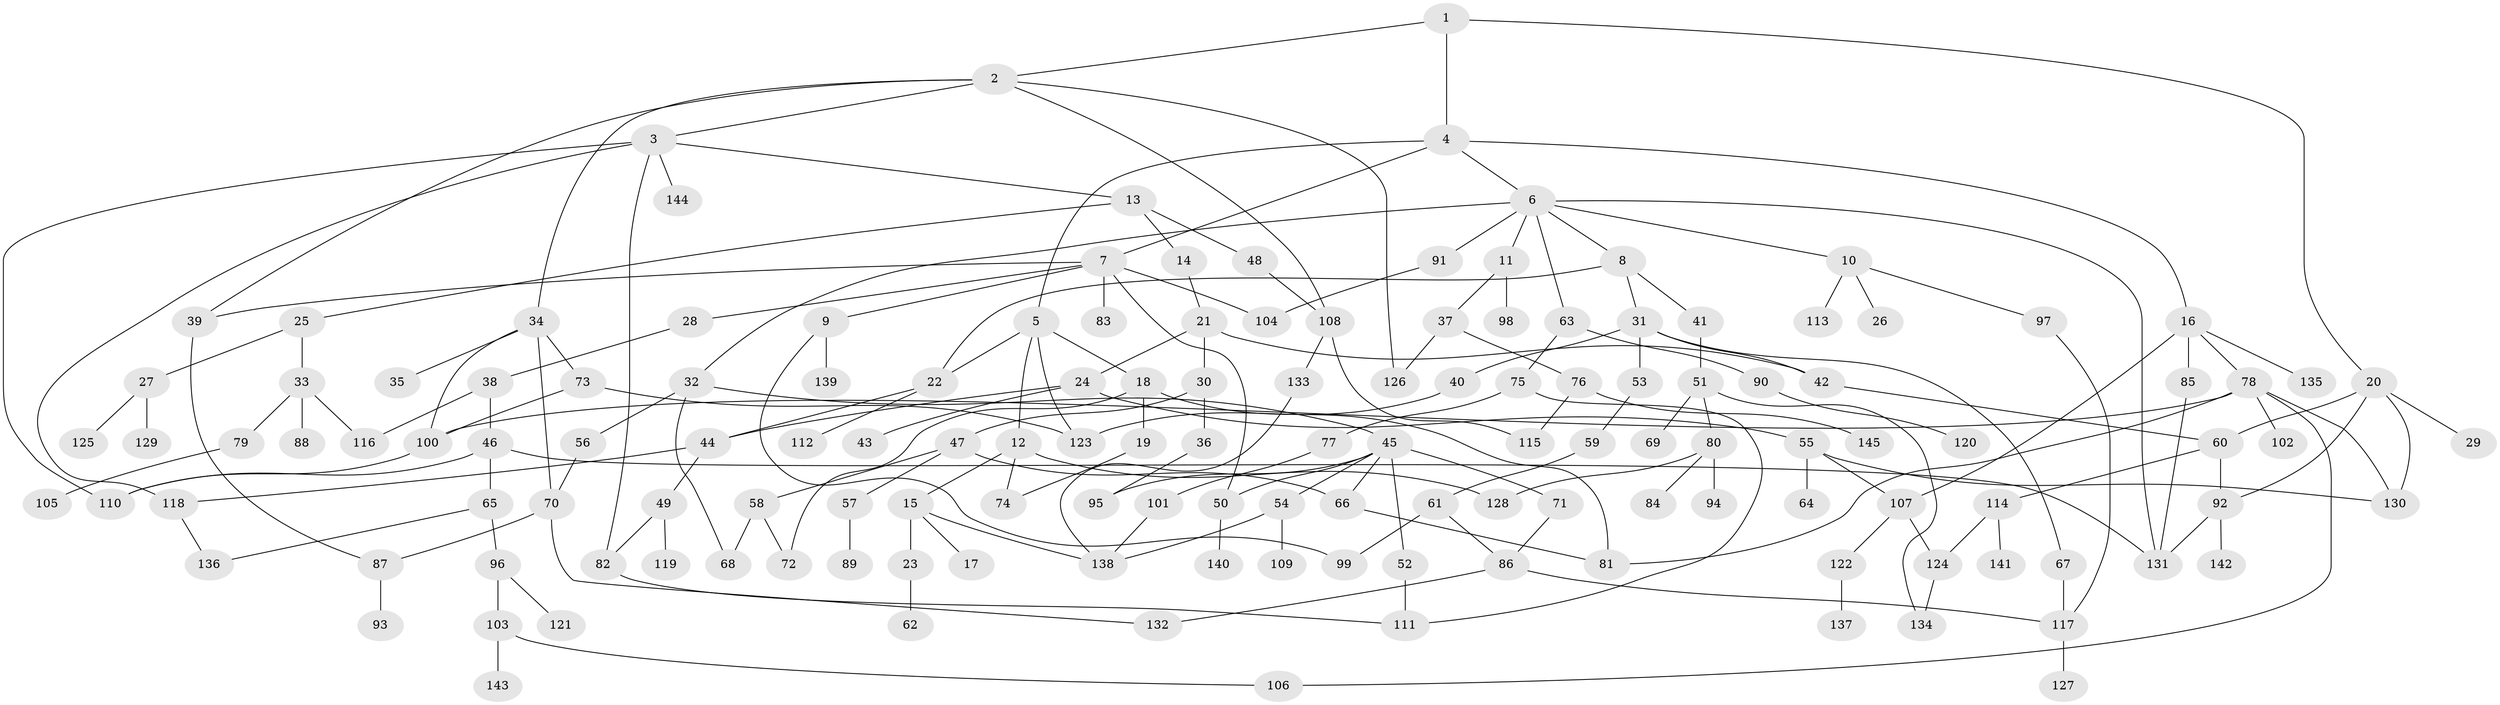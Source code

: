 // Generated by graph-tools (version 1.1) at 2025/49/03/09/25 03:49:15]
// undirected, 145 vertices, 194 edges
graph export_dot {
graph [start="1"]
  node [color=gray90,style=filled];
  1;
  2;
  3;
  4;
  5;
  6;
  7;
  8;
  9;
  10;
  11;
  12;
  13;
  14;
  15;
  16;
  17;
  18;
  19;
  20;
  21;
  22;
  23;
  24;
  25;
  26;
  27;
  28;
  29;
  30;
  31;
  32;
  33;
  34;
  35;
  36;
  37;
  38;
  39;
  40;
  41;
  42;
  43;
  44;
  45;
  46;
  47;
  48;
  49;
  50;
  51;
  52;
  53;
  54;
  55;
  56;
  57;
  58;
  59;
  60;
  61;
  62;
  63;
  64;
  65;
  66;
  67;
  68;
  69;
  70;
  71;
  72;
  73;
  74;
  75;
  76;
  77;
  78;
  79;
  80;
  81;
  82;
  83;
  84;
  85;
  86;
  87;
  88;
  89;
  90;
  91;
  92;
  93;
  94;
  95;
  96;
  97;
  98;
  99;
  100;
  101;
  102;
  103;
  104;
  105;
  106;
  107;
  108;
  109;
  110;
  111;
  112;
  113;
  114;
  115;
  116;
  117;
  118;
  119;
  120;
  121;
  122;
  123;
  124;
  125;
  126;
  127;
  128;
  129;
  130;
  131;
  132;
  133;
  134;
  135;
  136;
  137;
  138;
  139;
  140;
  141;
  142;
  143;
  144;
  145;
  1 -- 2;
  1 -- 4;
  1 -- 20;
  2 -- 3;
  2 -- 34;
  2 -- 39;
  2 -- 108;
  2 -- 126;
  3 -- 13;
  3 -- 110;
  3 -- 118;
  3 -- 144;
  3 -- 82;
  4 -- 5;
  4 -- 6;
  4 -- 7;
  4 -- 16;
  5 -- 12;
  5 -- 18;
  5 -- 22;
  5 -- 123;
  6 -- 8;
  6 -- 10;
  6 -- 11;
  6 -- 32;
  6 -- 63;
  6 -- 91;
  6 -- 131;
  7 -- 9;
  7 -- 28;
  7 -- 83;
  7 -- 104;
  7 -- 50;
  7 -- 39;
  8 -- 31;
  8 -- 41;
  8 -- 22;
  9 -- 99;
  9 -- 139;
  10 -- 26;
  10 -- 97;
  10 -- 113;
  11 -- 37;
  11 -- 98;
  12 -- 15;
  12 -- 74;
  12 -- 128;
  13 -- 14;
  13 -- 25;
  13 -- 48;
  14 -- 21;
  15 -- 17;
  15 -- 23;
  15 -- 138;
  16 -- 78;
  16 -- 85;
  16 -- 107;
  16 -- 135;
  18 -- 19;
  18 -- 72;
  18 -- 81;
  19 -- 74;
  20 -- 29;
  20 -- 60;
  20 -- 130;
  20 -- 92;
  21 -- 24;
  21 -- 30;
  21 -- 42;
  22 -- 44;
  22 -- 112;
  23 -- 62;
  24 -- 43;
  24 -- 55;
  24 -- 44;
  25 -- 27;
  25 -- 33;
  27 -- 125;
  27 -- 129;
  28 -- 38;
  30 -- 36;
  30 -- 47;
  31 -- 40;
  31 -- 42;
  31 -- 53;
  31 -- 67;
  32 -- 45;
  32 -- 56;
  32 -- 68;
  33 -- 79;
  33 -- 88;
  33 -- 116;
  34 -- 35;
  34 -- 70;
  34 -- 73;
  34 -- 100;
  36 -- 95;
  37 -- 76;
  37 -- 126;
  38 -- 46;
  38 -- 116;
  39 -- 87;
  40 -- 123;
  41 -- 51;
  42 -- 60;
  44 -- 49;
  44 -- 118;
  45 -- 50;
  45 -- 52;
  45 -- 54;
  45 -- 71;
  45 -- 95;
  45 -- 66;
  46 -- 65;
  46 -- 110;
  46 -- 131;
  47 -- 57;
  47 -- 58;
  47 -- 66;
  48 -- 108;
  49 -- 82;
  49 -- 119;
  50 -- 140;
  51 -- 69;
  51 -- 80;
  51 -- 134;
  52 -- 111;
  53 -- 59;
  54 -- 109;
  54 -- 138;
  55 -- 64;
  55 -- 107;
  55 -- 130;
  56 -- 70;
  57 -- 89;
  58 -- 68;
  58 -- 72;
  59 -- 61;
  60 -- 92;
  60 -- 114;
  61 -- 86;
  61 -- 99;
  63 -- 75;
  63 -- 90;
  65 -- 96;
  65 -- 136;
  66 -- 81;
  67 -- 117;
  70 -- 132;
  70 -- 87;
  71 -- 86;
  73 -- 123;
  73 -- 100;
  75 -- 77;
  75 -- 111;
  76 -- 145;
  76 -- 115;
  77 -- 101;
  78 -- 81;
  78 -- 102;
  78 -- 130;
  78 -- 100;
  78 -- 106;
  79 -- 105;
  80 -- 84;
  80 -- 94;
  80 -- 128;
  82 -- 111;
  85 -- 131;
  86 -- 132;
  86 -- 117;
  87 -- 93;
  90 -- 120;
  91 -- 104;
  92 -- 131;
  92 -- 142;
  96 -- 103;
  96 -- 121;
  97 -- 117;
  100 -- 110;
  101 -- 138;
  103 -- 106;
  103 -- 143;
  107 -- 122;
  107 -- 124;
  108 -- 115;
  108 -- 133;
  114 -- 124;
  114 -- 141;
  117 -- 127;
  118 -- 136;
  122 -- 137;
  124 -- 134;
  133 -- 138;
}
